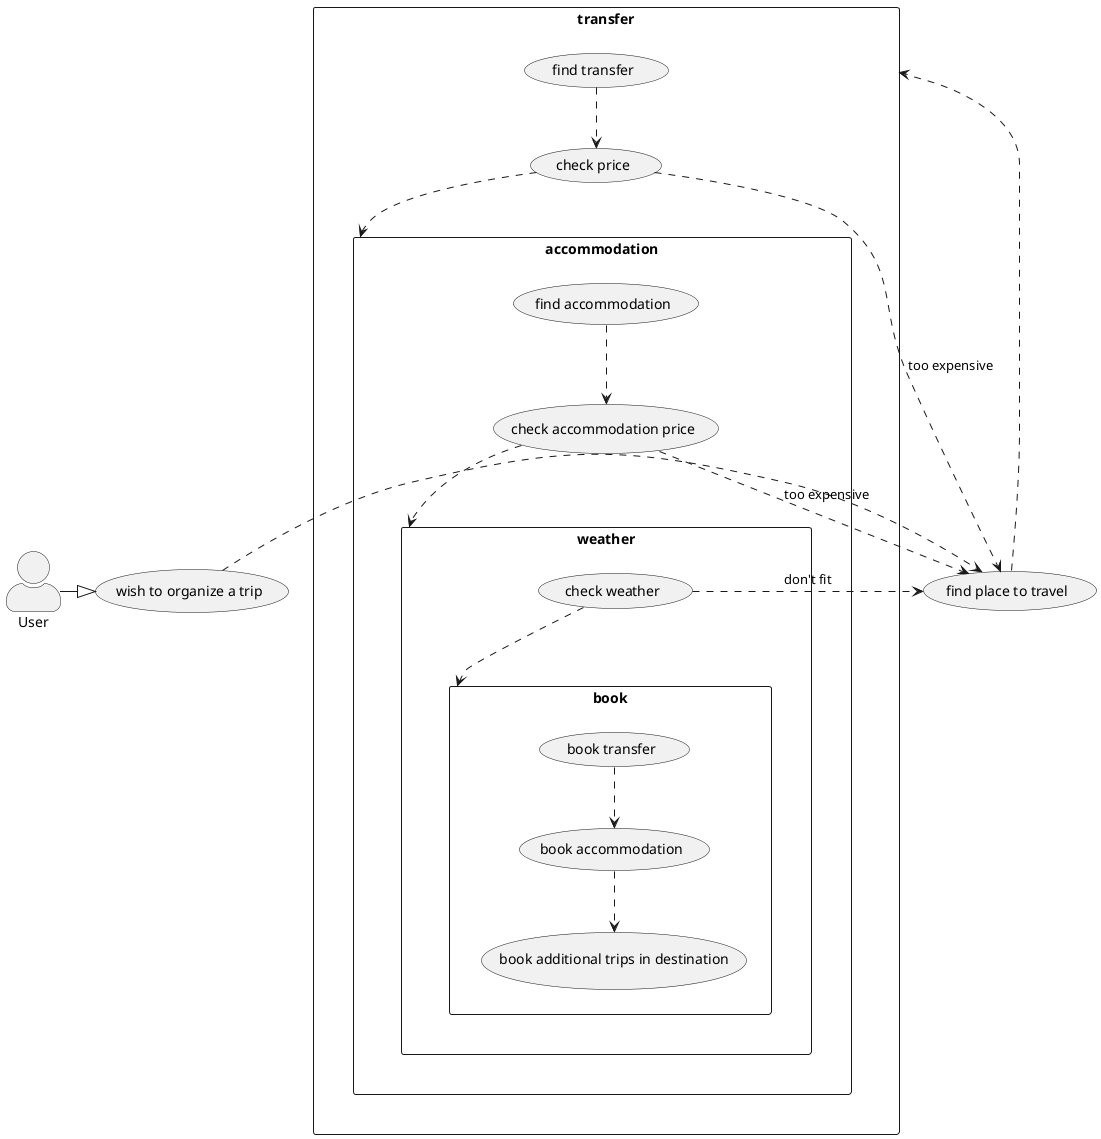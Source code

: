 @startuml
'left to right direction
skinparam actorStyle awesome
actor User
'actor clerk

"wish to organize a trip" as (wish)
"find place to travel" as (place)


:User: -|> wish
wish .> (place)
place ..> transfer

'Travel

rectangle transfer {
    "find transfer" as (transfer_find)
    "check price" as (transfer_check_price)

    transfer_find ..> transfer_check_price
    transfer_check_price ..> (accommodation)

    transfer_check_price ..> (place) : too expensive
}


'Accommodation

rectangle accommodation {
    "find accommodation" as (accommodation_find)
    "check accommodation price" as (accommodation_check_price)

    accommodation_find ..> accommodation_check_price
    accommodation_check_price ..> (weather)

    accommodation_check_price ..> (place) : too expensive
}

rectangle weather {
    "check weather" as (weather_check)

    weather_check ..> (book)

    weather_check ..> (place) : don't fit
}

rectangle book {
    "book transfer" as (book_transfer)
    "book accommodation" as (book_accommodation)
    "book additional trips in destination" as (book_additional_trips)

    book_transfer ..> book_accommodation
    book_accommodation ..> book_additional_trips
}


'Check weather


'rectangle "Group trip" {
'  User -- (wish to organize a trip)
'  (checkout) .> (payment) : include
'  (help) .> (checkout) : extends
'  (checkout) -- clerk
'}
@enduml
